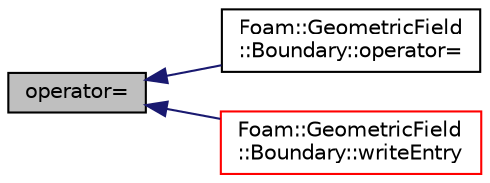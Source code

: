 digraph "operator="
{
  bgcolor="transparent";
  edge [fontname="Helvetica",fontsize="10",labelfontname="Helvetica",labelfontsize="10"];
  node [fontname="Helvetica",fontsize="10",shape=record];
  rankdir="LR";
  Node1 [label="operator=",height=0.2,width=0.4,color="black", fillcolor="grey75", style="filled", fontcolor="black"];
  Node1 -> Node2 [dir="back",color="midnightblue",fontsize="10",style="solid",fontname="Helvetica"];
  Node2 [label="Foam::GeometricField\l::Boundary::operator=",height=0.2,width=0.4,color="black",URL="$a00147.html#aebd37e6eee388234e24dca1c6404eb98",tooltip="Assignment to FieldField<PatchField, Type> "];
  Node1 -> Node3 [dir="back",color="midnightblue",fontsize="10",style="solid",fontname="Helvetica"];
  Node3 [label="Foam::GeometricField\l::Boundary::writeEntry",height=0.2,width=0.4,color="red",URL="$a00147.html#a37ca48bb95f2d19dd4468d303314fe3c",tooltip="Write boundary field as dictionary entry. "];
}
